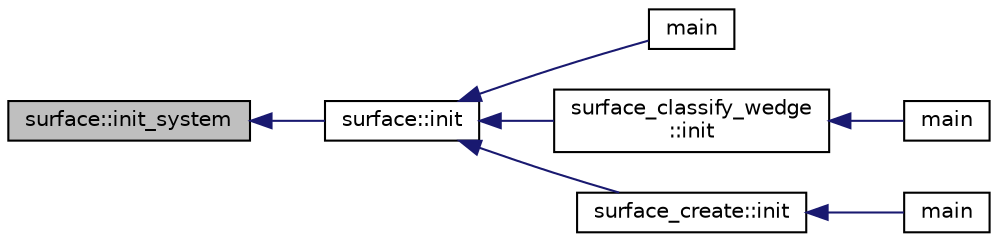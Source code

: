 digraph "surface::init_system"
{
  edge [fontname="Helvetica",fontsize="10",labelfontname="Helvetica",labelfontsize="10"];
  node [fontname="Helvetica",fontsize="10",shape=record];
  rankdir="LR";
  Node3146 [label="surface::init_system",height=0.2,width=0.4,color="black", fillcolor="grey75", style="filled", fontcolor="black"];
  Node3146 -> Node3147 [dir="back",color="midnightblue",fontsize="10",style="solid",fontname="Helvetica"];
  Node3147 [label="surface::init",height=0.2,width=0.4,color="black", fillcolor="white", style="filled",URL="$d5/d88/classsurface.html#a90570b0ca6ab02988159f2c40cb27308"];
  Node3147 -> Node3148 [dir="back",color="midnightblue",fontsize="10",style="solid",fontname="Helvetica"];
  Node3148 [label="main",height=0.2,width=0.4,color="black", fillcolor="white", style="filled",URL="$d6/dc3/arc__lifting__main_8_c.html#a217dbf8b442f20279ea00b898af96f52"];
  Node3147 -> Node3149 [dir="back",color="midnightblue",fontsize="10",style="solid",fontname="Helvetica"];
  Node3149 [label="surface_classify_wedge\l::init",height=0.2,width=0.4,color="black", fillcolor="white", style="filled",URL="$d7/d5c/classsurface__classify__wedge.html#a43302106663b307aa8274a5112a7010a"];
  Node3149 -> Node3150 [dir="back",color="midnightblue",fontsize="10",style="solid",fontname="Helvetica"];
  Node3150 [label="main",height=0.2,width=0.4,color="black", fillcolor="white", style="filled",URL="$df/df8/surface__classify_8_c.html#a217dbf8b442f20279ea00b898af96f52"];
  Node3147 -> Node3151 [dir="back",color="midnightblue",fontsize="10",style="solid",fontname="Helvetica"];
  Node3151 [label="surface_create::init",height=0.2,width=0.4,color="black", fillcolor="white", style="filled",URL="$de/da4/classsurface__create.html#ab0db5c12825f778e3caf8aa4da02eb06"];
  Node3151 -> Node3152 [dir="back",color="midnightblue",fontsize="10",style="solid",fontname="Helvetica"];
  Node3152 [label="main",height=0.2,width=0.4,color="black", fillcolor="white", style="filled",URL="$d2/dfa/create__surface__main_8_c.html#a217dbf8b442f20279ea00b898af96f52"];
}
